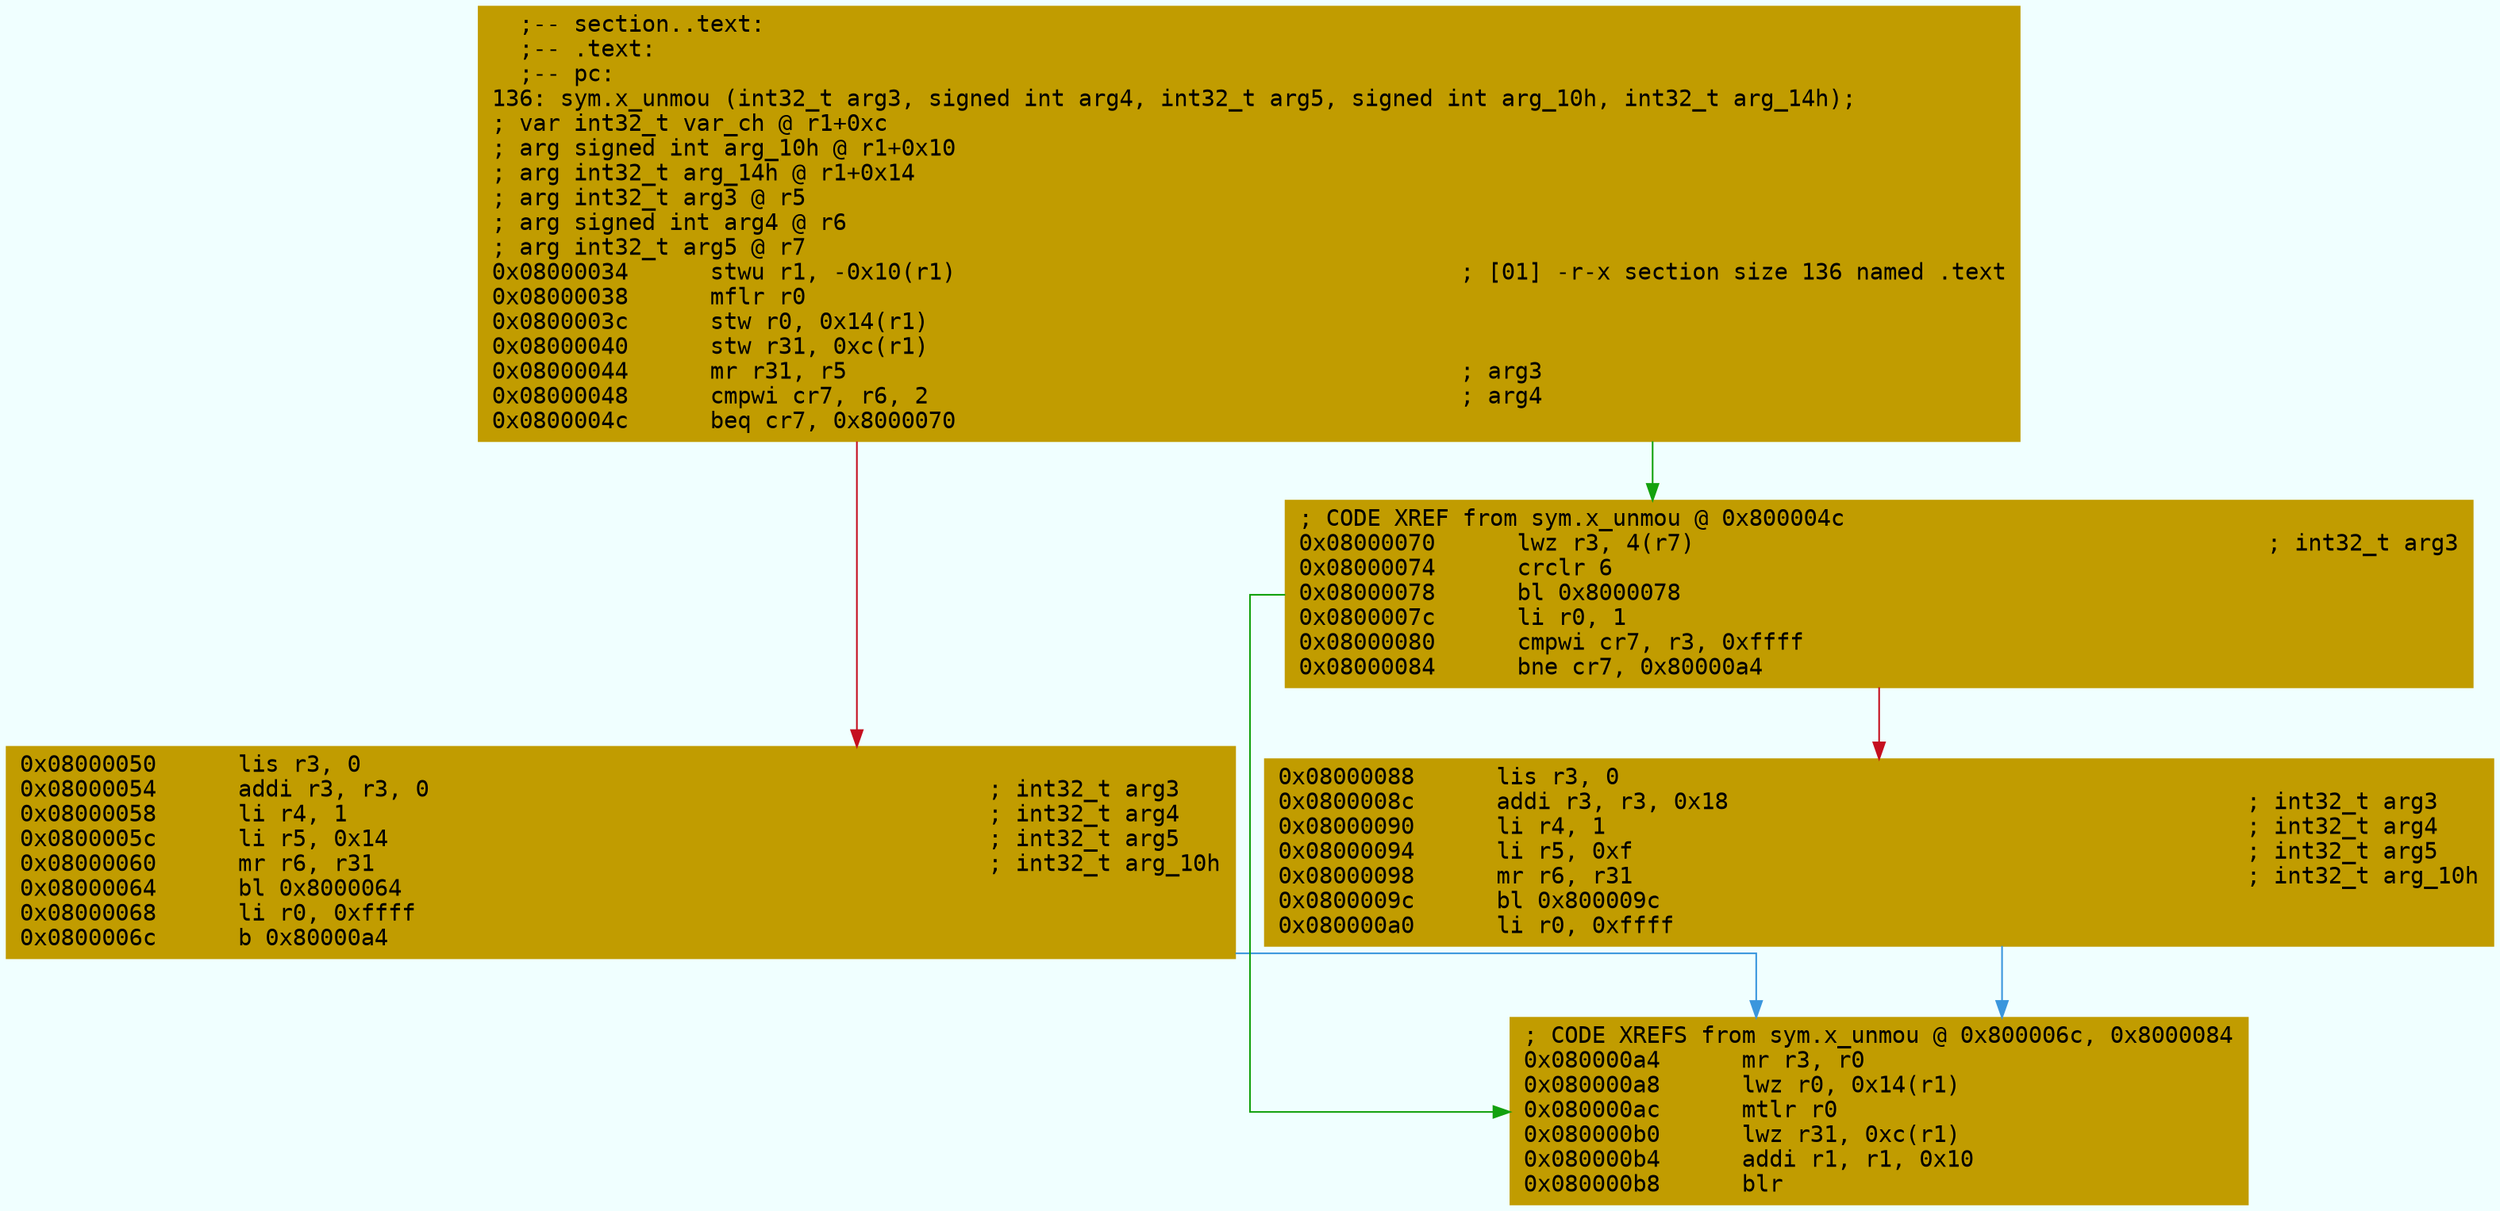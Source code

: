 digraph code {
	graph [bgcolor=azure fontsize=8 fontname="Courier" splines="ortho"];
	node [fillcolor=gray style=filled shape=box];
	edge [arrowhead="normal"];
	"0x08000034" [URL="sym.x_unmou/0x08000034", fillcolor="#c19c00",color="#c19c00", fontname="Courier",label="  ;-- section..text:\l  ;-- .text:\l  ;-- pc:\l136: sym.x_unmou (int32_t arg3, signed int arg4, int32_t arg5, signed int arg_10h, int32_t arg_14h);\l; var int32_t var_ch @ r1+0xc\l; arg signed int arg_10h @ r1+0x10\l; arg int32_t arg_14h @ r1+0x14\l; arg int32_t arg3 @ r5\l; arg signed int arg4 @ r6\l; arg int32_t arg5 @ r7\l0x08000034      stwu r1, -0x10(r1)                                     ; [01] -r-x section size 136 named .text\l0x08000038      mflr r0\l0x0800003c      stw r0, 0x14(r1)\l0x08000040      stw r31, 0xc(r1)\l0x08000044      mr r31, r5                                             ; arg3\l0x08000048      cmpwi cr7, r6, 2                                       ; arg4\l0x0800004c      beq cr7, 0x8000070\l"]
	"0x08000050" [URL="sym.x_unmou/0x08000050", fillcolor="#c19c00",color="#c19c00", fontname="Courier",label="0x08000050      lis r3, 0\l0x08000054      addi r3, r3, 0                                         ; int32_t arg3\l0x08000058      li r4, 1                                               ; int32_t arg4\l0x0800005c      li r5, 0x14                                            ; int32_t arg5\l0x08000060      mr r6, r31                                             ; int32_t arg_10h\l0x08000064      bl 0x8000064\l0x08000068      li r0, 0xffff\l0x0800006c      b 0x80000a4\l"]
	"0x08000070" [URL="sym.x_unmou/0x08000070", fillcolor="#c19c00",color="#c19c00", fontname="Courier",label="; CODE XREF from sym.x_unmou @ 0x800004c\l0x08000070      lwz r3, 4(r7)                                          ; int32_t arg3\l0x08000074      crclr 6\l0x08000078      bl 0x8000078\l0x0800007c      li r0, 1\l0x08000080      cmpwi cr7, r3, 0xffff\l0x08000084      bne cr7, 0x80000a4\l"]
	"0x08000088" [URL="sym.x_unmou/0x08000088", fillcolor="#c19c00",color="#c19c00", fontname="Courier",label="0x08000088      lis r3, 0\l0x0800008c      addi r3, r3, 0x18                                      ; int32_t arg3\l0x08000090      li r4, 1                                               ; int32_t arg4\l0x08000094      li r5, 0xf                                             ; int32_t arg5\l0x08000098      mr r6, r31                                             ; int32_t arg_10h\l0x0800009c      bl 0x800009c\l0x080000a0      li r0, 0xffff\l"]
	"0x080000a4" [URL="sym.x_unmou/0x080000a4", fillcolor="#c19c00",color="#c19c00", fontname="Courier",label="; CODE XREFS from sym.x_unmou @ 0x800006c, 0x8000084\l0x080000a4      mr r3, r0\l0x080000a8      lwz r0, 0x14(r1)\l0x080000ac      mtlr r0\l0x080000b0      lwz r31, 0xc(r1)\l0x080000b4      addi r1, r1, 0x10\l0x080000b8      blr\l"]
        "0x08000034" -> "0x08000070" [color="#13a10e"];
        "0x08000034" -> "0x08000050" [color="#c50f1f"];
        "0x08000050" -> "0x080000a4" [color="#3a96dd"];
        "0x08000070" -> "0x080000a4" [color="#13a10e"];
        "0x08000070" -> "0x08000088" [color="#c50f1f"];
        "0x08000088" -> "0x080000a4" [color="#3a96dd"];
}
